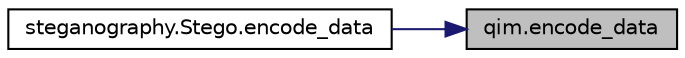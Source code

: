 digraph "qim.encode_data"
{
 // INTERACTIVE_SVG=YES
 // LATEX_PDF_SIZE
  edge [fontname="Helvetica",fontsize="10",labelfontname="Helvetica",labelfontsize="10"];
  node [fontname="Helvetica",fontsize="10",shape=record];
  rankdir="RL";
  Node1 [label="qim.encode_data",height=0.2,width=0.4,color="black", fillcolor="grey75", style="filled", fontcolor="black",tooltip=" "];
  Node1 -> Node2 [dir="back",color="midnightblue",fontsize="10",style="solid",fontname="Helvetica"];
  Node2 [label="steganography.Stego.encode_data",height=0.2,width=0.4,color="black", fillcolor="white", style="filled",URL="$classsteganography_1_1_stego.html#a184a2201a5c68aa043cd0ecb34b8634f",tooltip=" "];
}
